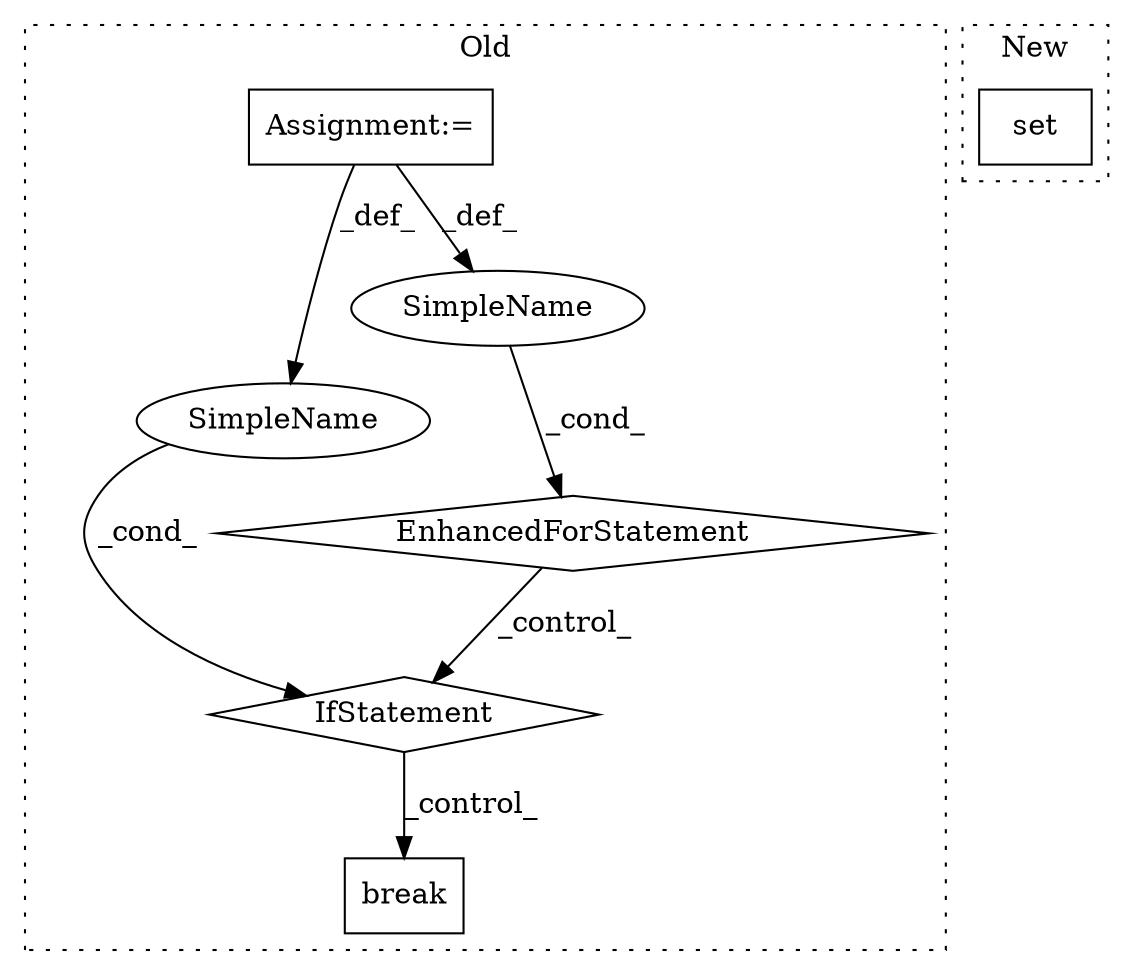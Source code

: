 digraph G {
subgraph cluster0 {
1 [label="break" a="10" s="4380" l="6" shape="box"];
3 [label="IfStatement" a="25" s="4093,4166" l="4,2" shape="diamond"];
4 [label="SimpleName" a="42" s="" l="" shape="ellipse"];
5 [label="Assignment:=" a="7" s="3992,4079" l="61,2" shape="box"];
6 [label="SimpleName" a="42" s="4057" l="6" shape="ellipse"];
7 [label="EnhancedForStatement" a="70" s="3992,4079" l="61,2" shape="diamond"];
label = "Old";
style="dotted";
}
subgraph cluster1 {
2 [label="set" a="32" s="4641" l="5" shape="box"];
label = "New";
style="dotted";
}
3 -> 1 [label="_control_"];
4 -> 3 [label="_cond_"];
5 -> 4 [label="_def_"];
5 -> 6 [label="_def_"];
6 -> 7 [label="_cond_"];
7 -> 3 [label="_control_"];
}
